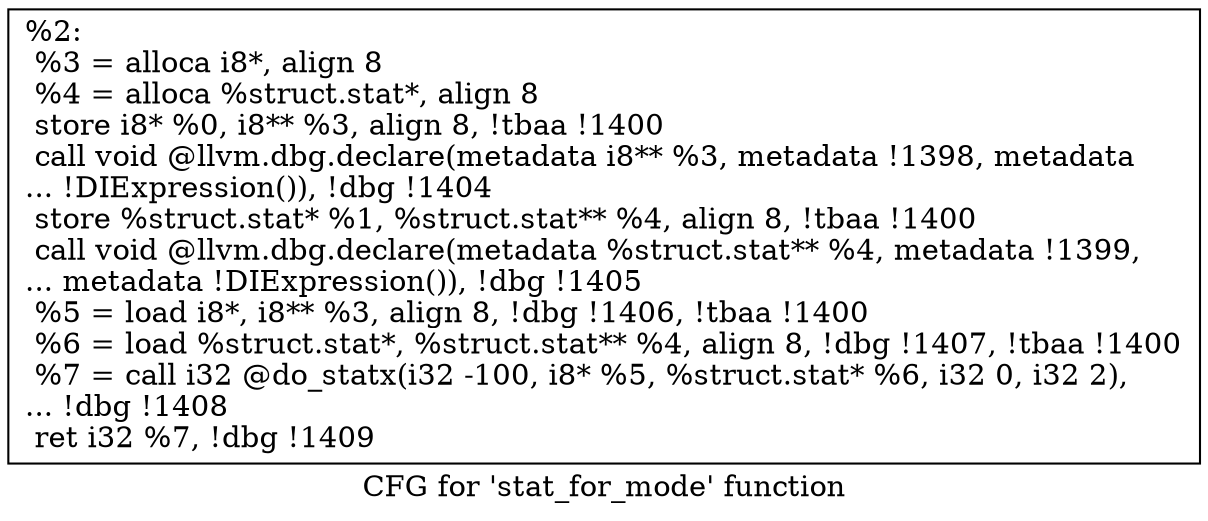 digraph "CFG for 'stat_for_mode' function" {
	label="CFG for 'stat_for_mode' function";

	Node0x10a2a10 [shape=record,label="{%2:\l  %3 = alloca i8*, align 8\l  %4 = alloca %struct.stat*, align 8\l  store i8* %0, i8** %3, align 8, !tbaa !1400\l  call void @llvm.dbg.declare(metadata i8** %3, metadata !1398, metadata\l... !DIExpression()), !dbg !1404\l  store %struct.stat* %1, %struct.stat** %4, align 8, !tbaa !1400\l  call void @llvm.dbg.declare(metadata %struct.stat** %4, metadata !1399,\l... metadata !DIExpression()), !dbg !1405\l  %5 = load i8*, i8** %3, align 8, !dbg !1406, !tbaa !1400\l  %6 = load %struct.stat*, %struct.stat** %4, align 8, !dbg !1407, !tbaa !1400\l  %7 = call i32 @do_statx(i32 -100, i8* %5, %struct.stat* %6, i32 0, i32 2),\l... !dbg !1408\l  ret i32 %7, !dbg !1409\l}"];
}
